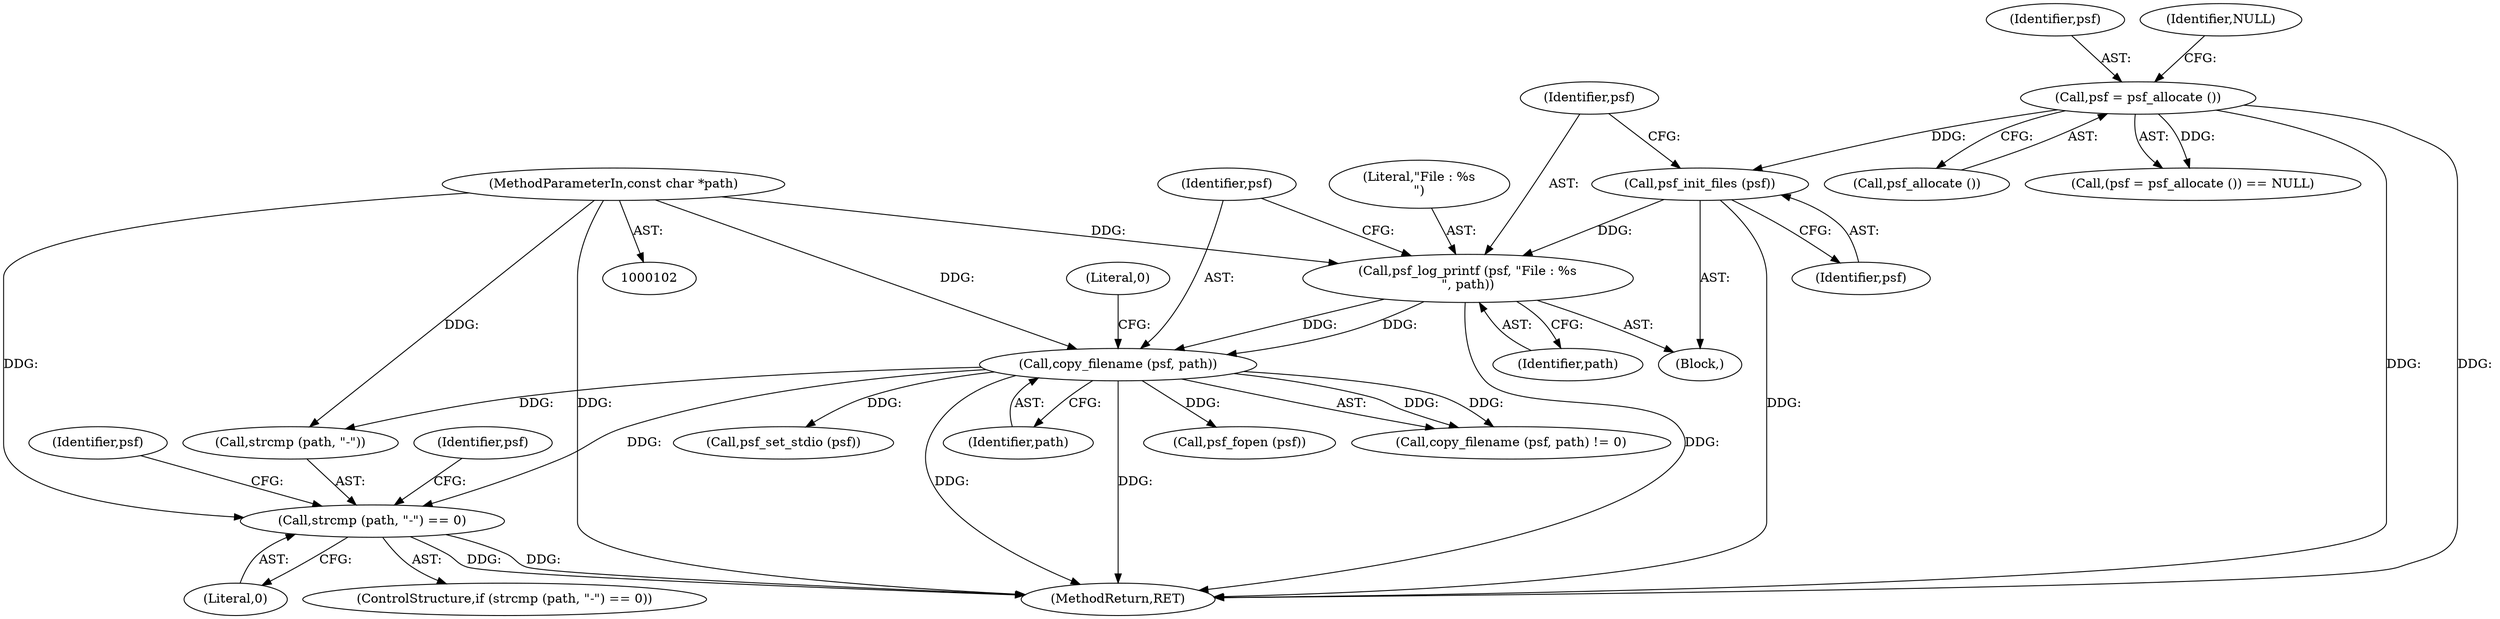digraph "0_libsndfile_708e996c87c5fae77b104ccfeb8f6db784c32074_19@API" {
"1000153" [label="(Call,strcmp (path, \"-\") == 0)"];
"1000133" [label="(Call,copy_filename (psf, path))"];
"1000127" [label="(Call,psf_log_printf (psf, \"File : %s\n\", path))"];
"1000125" [label="(Call,psf_init_files (psf))"];
"1000115" [label="(Call,psf = psf_allocate ())"];
"1000103" [label="(MethodParameterIn,const char *path)"];
"1000117" [label="(Call,psf_allocate ())"];
"1000167" [label="(Identifier,psf)"];
"1000136" [label="(Literal,0)"];
"1000116" [label="(Identifier,psf)"];
"1000175" [label="(MethodReturn,RET)"];
"1000133" [label="(Call,copy_filename (psf, path))"];
"1000129" [label="(Literal,\"File : %s\n\")"];
"1000115" [label="(Call,psf = psf_allocate ())"];
"1000153" [label="(Call,strcmp (path, \"-\") == 0)"];
"1000118" [label="(Identifier,NULL)"];
"1000127" [label="(Call,psf_log_printf (psf, \"File : %s\n\", path))"];
"1000130" [label="(Identifier,path)"];
"1000157" [label="(Literal,0)"];
"1000134" [label="(Identifier,psf)"];
"1000106" [label="(Block,)"];
"1000152" [label="(ControlStructure,if (strcmp (path, \"-\") == 0))"];
"1000154" [label="(Call,strcmp (path, \"-\"))"];
"1000162" [label="(Call,psf_set_stdio (psf))"];
"1000114" [label="(Call,(psf = psf_allocate ()) == NULL)"];
"1000125" [label="(Call,psf_init_files (psf))"];
"1000135" [label="(Identifier,path)"];
"1000160" [label="(Identifier,psf)"];
"1000169" [label="(Call,psf_fopen (psf))"];
"1000103" [label="(MethodParameterIn,const char *path)"];
"1000126" [label="(Identifier,psf)"];
"1000132" [label="(Call,copy_filename (psf, path) != 0)"];
"1000128" [label="(Identifier,psf)"];
"1000153" -> "1000152"  [label="AST: "];
"1000153" -> "1000157"  [label="CFG: "];
"1000154" -> "1000153"  [label="AST: "];
"1000157" -> "1000153"  [label="AST: "];
"1000160" -> "1000153"  [label="CFG: "];
"1000167" -> "1000153"  [label="CFG: "];
"1000153" -> "1000175"  [label="DDG: "];
"1000153" -> "1000175"  [label="DDG: "];
"1000133" -> "1000153"  [label="DDG: "];
"1000103" -> "1000153"  [label="DDG: "];
"1000133" -> "1000132"  [label="AST: "];
"1000133" -> "1000135"  [label="CFG: "];
"1000134" -> "1000133"  [label="AST: "];
"1000135" -> "1000133"  [label="AST: "];
"1000136" -> "1000133"  [label="CFG: "];
"1000133" -> "1000175"  [label="DDG: "];
"1000133" -> "1000175"  [label="DDG: "];
"1000133" -> "1000132"  [label="DDG: "];
"1000133" -> "1000132"  [label="DDG: "];
"1000127" -> "1000133"  [label="DDG: "];
"1000127" -> "1000133"  [label="DDG: "];
"1000103" -> "1000133"  [label="DDG: "];
"1000133" -> "1000154"  [label="DDG: "];
"1000133" -> "1000162"  [label="DDG: "];
"1000133" -> "1000169"  [label="DDG: "];
"1000127" -> "1000106"  [label="AST: "];
"1000127" -> "1000130"  [label="CFG: "];
"1000128" -> "1000127"  [label="AST: "];
"1000129" -> "1000127"  [label="AST: "];
"1000130" -> "1000127"  [label="AST: "];
"1000134" -> "1000127"  [label="CFG: "];
"1000127" -> "1000175"  [label="DDG: "];
"1000125" -> "1000127"  [label="DDG: "];
"1000103" -> "1000127"  [label="DDG: "];
"1000125" -> "1000106"  [label="AST: "];
"1000125" -> "1000126"  [label="CFG: "];
"1000126" -> "1000125"  [label="AST: "];
"1000128" -> "1000125"  [label="CFG: "];
"1000125" -> "1000175"  [label="DDG: "];
"1000115" -> "1000125"  [label="DDG: "];
"1000115" -> "1000114"  [label="AST: "];
"1000115" -> "1000117"  [label="CFG: "];
"1000116" -> "1000115"  [label="AST: "];
"1000117" -> "1000115"  [label="AST: "];
"1000118" -> "1000115"  [label="CFG: "];
"1000115" -> "1000175"  [label="DDG: "];
"1000115" -> "1000175"  [label="DDG: "];
"1000115" -> "1000114"  [label="DDG: "];
"1000103" -> "1000102"  [label="AST: "];
"1000103" -> "1000175"  [label="DDG: "];
"1000103" -> "1000154"  [label="DDG: "];
}
